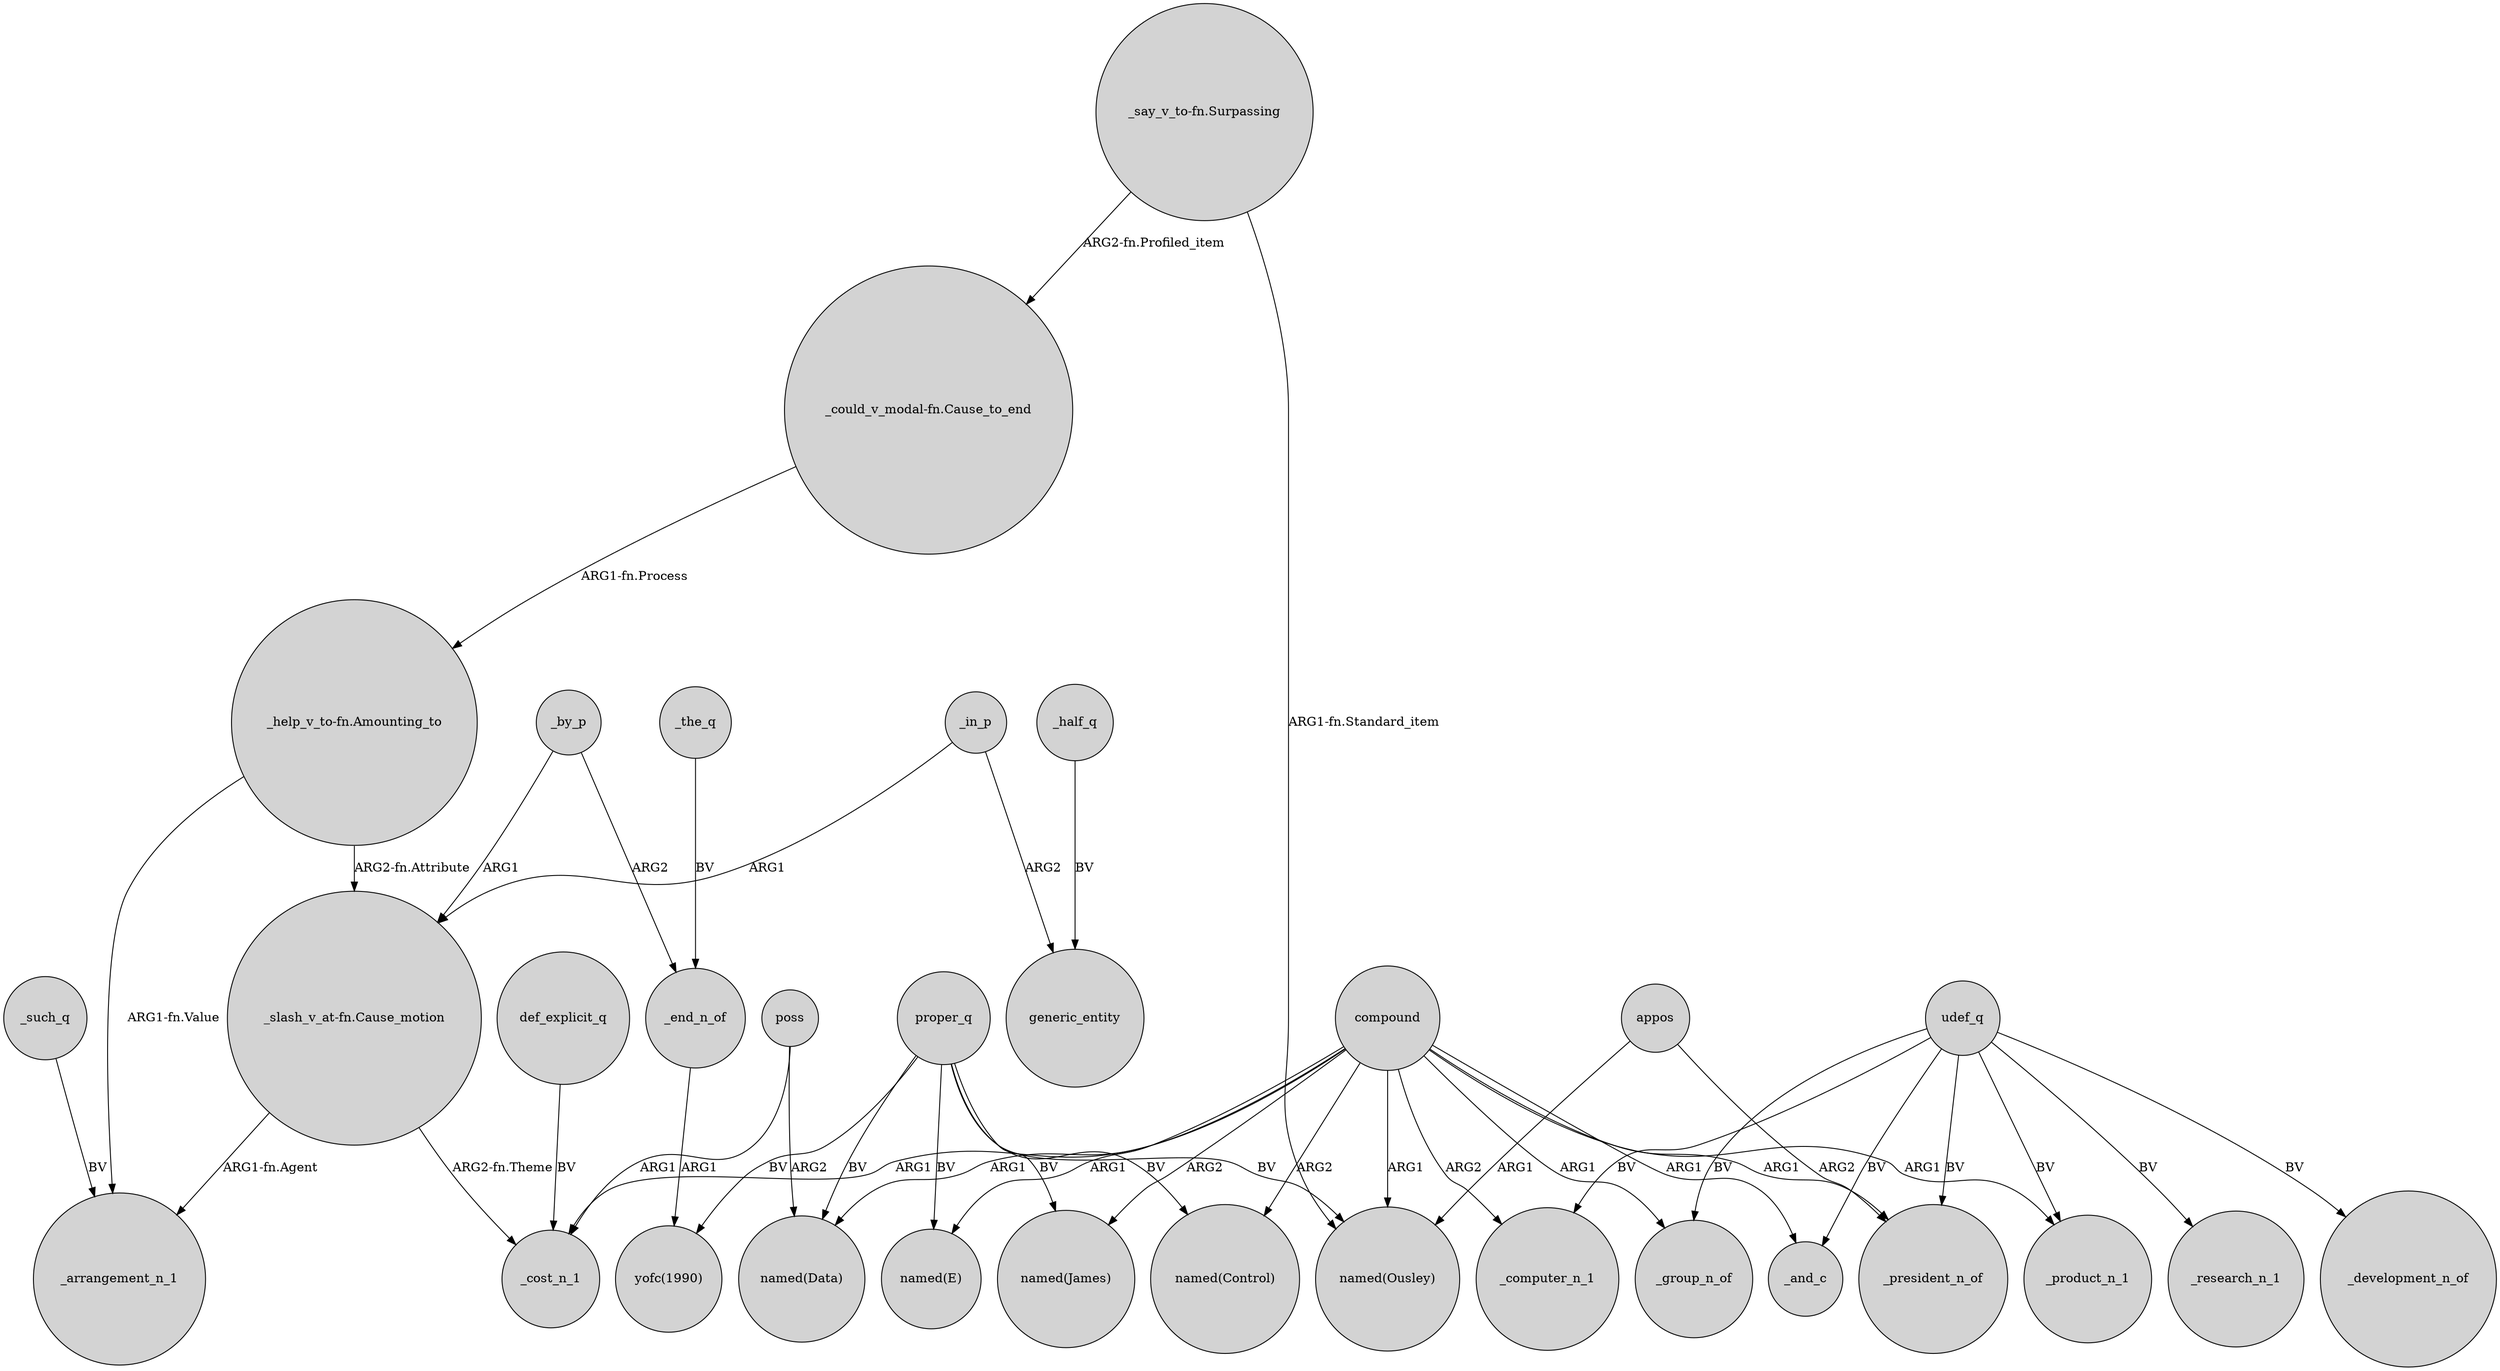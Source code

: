 digraph {
	node [shape=circle style=filled]
	proper_q -> "named(Control)" [label=BV]
	"_help_v_to-fn.Amounting_to" -> _arrangement_n_1 [label="ARG1-fn.Value"]
	appos -> _president_n_of [label=ARG2]
	compound -> _and_c [label=ARG1]
	udef_q -> _group_n_of [label=BV]
	proper_q -> "named(James)" [label=BV]
	appos -> "named(Ousley)" [label=ARG1]
	compound -> "named(Control)" [label=ARG2]
	"_say_v_to-fn.Surpassing" -> "_could_v_modal-fn.Cause_to_end" [label="ARG2-fn.Profiled_item"]
	compound -> _computer_n_1 [label=ARG2]
	poss -> _cost_n_1 [label=ARG1]
	"_slash_v_at-fn.Cause_motion" -> _arrangement_n_1 [label="ARG1-fn.Agent"]
	proper_q -> "named(Data)" [label=BV]
	udef_q -> _product_n_1 [label=BV]
	compound -> "named(E)" [label=ARG1]
	udef_q -> _and_c [label=BV]
	proper_q -> "named(Ousley)" [label=BV]
	compound -> "named(Data)" [label=ARG1]
	compound -> _group_n_of [label=ARG1]
	poss -> "named(Data)" [label=ARG2]
	def_explicit_q -> _cost_n_1 [label=BV]
	_in_p -> generic_entity [label=ARG2]
	"_could_v_modal-fn.Cause_to_end" -> "_help_v_to-fn.Amounting_to" [label="ARG1-fn.Process"]
	_such_q -> _arrangement_n_1 [label=BV]
	udef_q -> _development_n_of [label=BV]
	udef_q -> _computer_n_1 [label=BV]
	"_say_v_to-fn.Surpassing" -> "named(Ousley)" [label="ARG1-fn.Standard_item"]
	_by_p -> "_slash_v_at-fn.Cause_motion" [label=ARG1]
	proper_q -> "yofc(1990)" [label=BV]
	_in_p -> "_slash_v_at-fn.Cause_motion" [label=ARG1]
	udef_q -> _research_n_1 [label=BV]
	compound -> "named(Ousley)" [label=ARG1]
	compound -> "named(James)" [label=ARG2]
	_half_q -> generic_entity [label=BV]
	compound -> _president_n_of [label=ARG1]
	compound -> _product_n_1 [label=ARG1]
	compound -> _cost_n_1 [label=ARG1]
	udef_q -> _president_n_of [label=BV]
	_by_p -> _end_n_of [label=ARG2]
	"_slash_v_at-fn.Cause_motion" -> _cost_n_1 [label="ARG2-fn.Theme"]
	_the_q -> _end_n_of [label=BV]
	proper_q -> "named(E)" [label=BV]
	"_help_v_to-fn.Amounting_to" -> "_slash_v_at-fn.Cause_motion" [label="ARG2-fn.Attribute"]
	_end_n_of -> "yofc(1990)" [label=ARG1]
}
